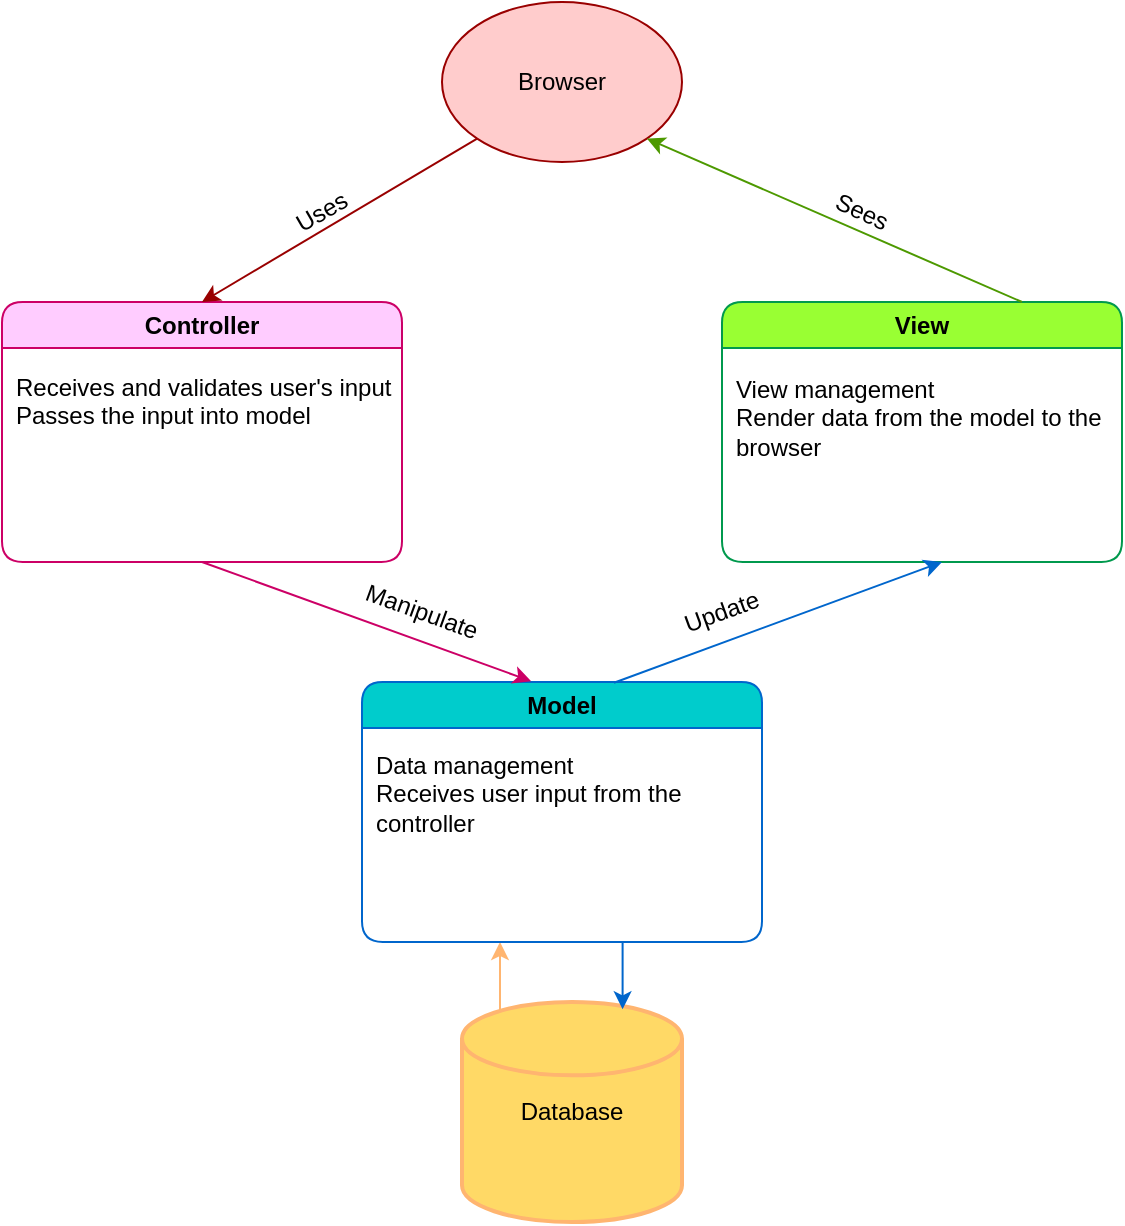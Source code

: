 <mxfile version="22.0.2" type="device">
  <diagram name="Page-1" id="hZn_48MDfcFpqz2z-RAH">
    <mxGraphModel dx="1200" dy="1740" grid="1" gridSize="10" guides="1" tooltips="1" connect="1" arrows="1" fold="1" page="1" pageScale="1" pageWidth="850" pageHeight="1100" math="0" shadow="0">
      <root>
        <mxCell id="0" />
        <mxCell id="1" parent="0" />
        <mxCell id="unwLs3PBp1Bpt1um5qxu-7" style="edgeStyle=orthogonalEdgeStyle;rounded=0;orthogonalLoop=1;jettySize=auto;html=1;exitX=0.221;exitY=0.039;exitDx=0;exitDy=0;exitPerimeter=0;strokeColor=#FFB570;" edge="1" parent="1" source="unwLs3PBp1Bpt1um5qxu-1">
          <mxGeometry relative="1" as="geometry">
            <mxPoint x="359" y="340" as="targetPoint" />
            <Array as="points" />
          </mxGeometry>
        </mxCell>
        <mxCell id="unwLs3PBp1Bpt1um5qxu-1" value="Database" style="strokeWidth=2;html=1;shape=mxgraph.flowchart.database;whiteSpace=wrap;strokeColor=#FFB570;fillColor=#FFD966;" vertex="1" parent="1">
          <mxGeometry x="340" y="370" width="110" height="110" as="geometry" />
        </mxCell>
        <mxCell id="unwLs3PBp1Bpt1um5qxu-29" style="edgeStyle=orthogonalEdgeStyle;rounded=0;orthogonalLoop=1;jettySize=auto;html=1;entryX=0.73;entryY=0.033;entryDx=0;entryDy=0;entryPerimeter=0;strokeColor=#0066cc;" edge="1" parent="1" target="unwLs3PBp1Bpt1um5qxu-1">
          <mxGeometry relative="1" as="geometry">
            <mxPoint x="415" y="340" as="sourcePoint" />
          </mxGeometry>
        </mxCell>
        <mxCell id="unwLs3PBp1Bpt1um5qxu-2" value="Model" style="swimlane;whiteSpace=wrap;html=1;perimeterSpacing=0;rounded=1;strokeColor=#0066CC;fillColor=#00CCCC;" vertex="1" parent="1">
          <mxGeometry x="290" y="210" width="200" height="130" as="geometry" />
        </mxCell>
        <mxCell id="unwLs3PBp1Bpt1um5qxu-16" value="Data management&lt;br&gt;Receives user input from the controller" style="text;html=1;strokeColor=none;fillColor=none;align=left;verticalAlign=top;whiteSpace=wrap;rounded=0;" vertex="1" parent="unwLs3PBp1Bpt1um5qxu-2">
          <mxGeometry x="5" y="27.5" width="190" height="95" as="geometry" />
        </mxCell>
        <mxCell id="unwLs3PBp1Bpt1um5qxu-3" value="View" style="swimlane;whiteSpace=wrap;html=1;perimeterSpacing=0;rounded=1;strokeColor=#00994D;fillColor=#99FF33;" vertex="1" parent="1">
          <mxGeometry x="470" y="20" width="200" height="130" as="geometry" />
        </mxCell>
        <mxCell id="unwLs3PBp1Bpt1um5qxu-18" value="View management&lt;br&gt;Render data from the model to the browser" style="text;html=1;strokeColor=none;fillColor=none;align=left;verticalAlign=top;whiteSpace=wrap;rounded=0;" vertex="1" parent="unwLs3PBp1Bpt1um5qxu-3">
          <mxGeometry x="5" y="30" width="190" height="95" as="geometry" />
        </mxCell>
        <mxCell id="unwLs3PBp1Bpt1um5qxu-4" value="Controller" style="swimlane;whiteSpace=wrap;html=1;perimeterSpacing=0;rounded=1;fillColor=#FFCCFF;strokeColor=#CC0066;startSize=23;" vertex="1" parent="1">
          <mxGeometry x="110" y="20" width="200" height="130" as="geometry" />
        </mxCell>
        <mxCell id="unwLs3PBp1Bpt1um5qxu-17" value="Receives and validates user&#39;s input&lt;br&gt;Passes the input into model" style="text;html=1;strokeColor=none;fillColor=none;align=left;verticalAlign=top;whiteSpace=wrap;rounded=0;" vertex="1" parent="unwLs3PBp1Bpt1um5qxu-4">
          <mxGeometry x="5" y="29" width="190" height="95" as="geometry" />
        </mxCell>
        <mxCell id="unwLs3PBp1Bpt1um5qxu-5" value="Browser" style="ellipse;whiteSpace=wrap;html=1;strokeColor=#990000;fillColor=#FFCCCC;" vertex="1" parent="1">
          <mxGeometry x="330" y="-130" width="120" height="80" as="geometry" />
        </mxCell>
        <mxCell id="unwLs3PBp1Bpt1um5qxu-14" value="" style="endArrow=classic;html=1;rounded=0;entryX=0.5;entryY=0;entryDx=0;entryDy=0;strokeColor=#990000;exitX=0;exitY=1;exitDx=0;exitDy=0;" edge="1" parent="1" source="unwLs3PBp1Bpt1um5qxu-5" target="unwLs3PBp1Bpt1um5qxu-4">
          <mxGeometry width="50" height="50" relative="1" as="geometry">
            <mxPoint x="350" y="-90" as="sourcePoint" />
            <mxPoint x="450" y="-40" as="targetPoint" />
          </mxGeometry>
        </mxCell>
        <mxCell id="unwLs3PBp1Bpt1um5qxu-15" value="" style="endArrow=classic;html=1;rounded=0;entryX=1;entryY=1;entryDx=0;entryDy=0;exitX=0.75;exitY=0;exitDx=0;exitDy=0;strokeColor=#4D9900;" edge="1" parent="1" source="unwLs3PBp1Bpt1um5qxu-3" target="unwLs3PBp1Bpt1um5qxu-5">
          <mxGeometry width="50" height="50" relative="1" as="geometry">
            <mxPoint x="358" y="-82" as="sourcePoint" />
            <mxPoint x="220" y="30" as="targetPoint" />
          </mxGeometry>
        </mxCell>
        <mxCell id="unwLs3PBp1Bpt1um5qxu-31" value="" style="endArrow=classic;html=1;rounded=0;exitX=0.5;exitY=1;exitDx=0;exitDy=0;entryX=0.423;entryY=-0.003;entryDx=0;entryDy=0;entryPerimeter=0;strokeColor=#CC0066;" edge="1" parent="1" source="unwLs3PBp1Bpt1um5qxu-4" target="unwLs3PBp1Bpt1um5qxu-2">
          <mxGeometry width="50" height="50" relative="1" as="geometry">
            <mxPoint x="400" y="210" as="sourcePoint" />
            <mxPoint x="450" y="160" as="targetPoint" />
          </mxGeometry>
        </mxCell>
        <mxCell id="unwLs3PBp1Bpt1um5qxu-32" value="" style="endArrow=classic;html=1;rounded=0;exitX=0.63;exitY=0.003;exitDx=0;exitDy=0;exitPerimeter=0;strokeColor=#0066cc;" edge="1" parent="1" source="unwLs3PBp1Bpt1um5qxu-2">
          <mxGeometry width="50" height="50" relative="1" as="geometry">
            <mxPoint x="410" y="260" as="sourcePoint" />
            <mxPoint x="580" y="150" as="targetPoint" />
          </mxGeometry>
        </mxCell>
        <mxCell id="unwLs3PBp1Bpt1um5qxu-33" value="Update" style="text;html=1;strokeColor=none;fillColor=none;align=center;verticalAlign=middle;whiteSpace=wrap;rounded=0;rotation=-20;" vertex="1" parent="1">
          <mxGeometry x="440" y="160" width="60" height="30" as="geometry" />
        </mxCell>
        <mxCell id="unwLs3PBp1Bpt1um5qxu-34" value="Manipulate" style="text;html=1;strokeColor=none;fillColor=none;align=center;verticalAlign=middle;whiteSpace=wrap;rounded=0;rotation=20;" vertex="1" parent="1">
          <mxGeometry x="290" y="160" width="60" height="30" as="geometry" />
        </mxCell>
        <mxCell id="unwLs3PBp1Bpt1um5qxu-35" value="Uses" style="text;html=1;strokeColor=none;fillColor=none;align=center;verticalAlign=middle;whiteSpace=wrap;rounded=0;rotation=-30;" vertex="1" parent="1">
          <mxGeometry x="240" y="-40" width="60" height="30" as="geometry" />
        </mxCell>
        <mxCell id="unwLs3PBp1Bpt1um5qxu-36" value="Sees" style="text;html=1;strokeColor=none;fillColor=none;align=center;verticalAlign=middle;whiteSpace=wrap;rounded=0;rotation=25;" vertex="1" parent="1">
          <mxGeometry x="510" y="-40" width="60" height="30" as="geometry" />
        </mxCell>
      </root>
    </mxGraphModel>
  </diagram>
</mxfile>

